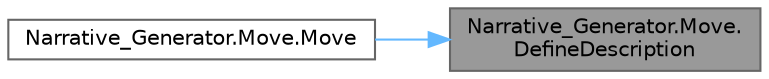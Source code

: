 digraph "Narrative_Generator.Move.DefineDescription"
{
 // LATEX_PDF_SIZE
  bgcolor="transparent";
  edge [fontname=Helvetica,fontsize=10,labelfontname=Helvetica,labelfontsize=10];
  node [fontname=Helvetica,fontsize=10,shape=box,height=0.2,width=0.4];
  rankdir="RL";
  Node1 [label="Narrative_Generator.Move.\lDefineDescription",height=0.2,width=0.4,color="gray40", fillcolor="grey60", style="filled", fontcolor="black",tooltip="A method that creates a description of the action."];
  Node1 -> Node2 [dir="back",color="steelblue1",style="solid"];
  Node2 [label="Narrative_Generator.Move.Move",height=0.2,width=0.4,color="grey40", fillcolor="white", style="filled",URL="$class_narrative___generator_1_1_move.html#a363d248434b47b13d64db362f9aa75aa",tooltip="A constructor based only on the state of the story world."];
}
